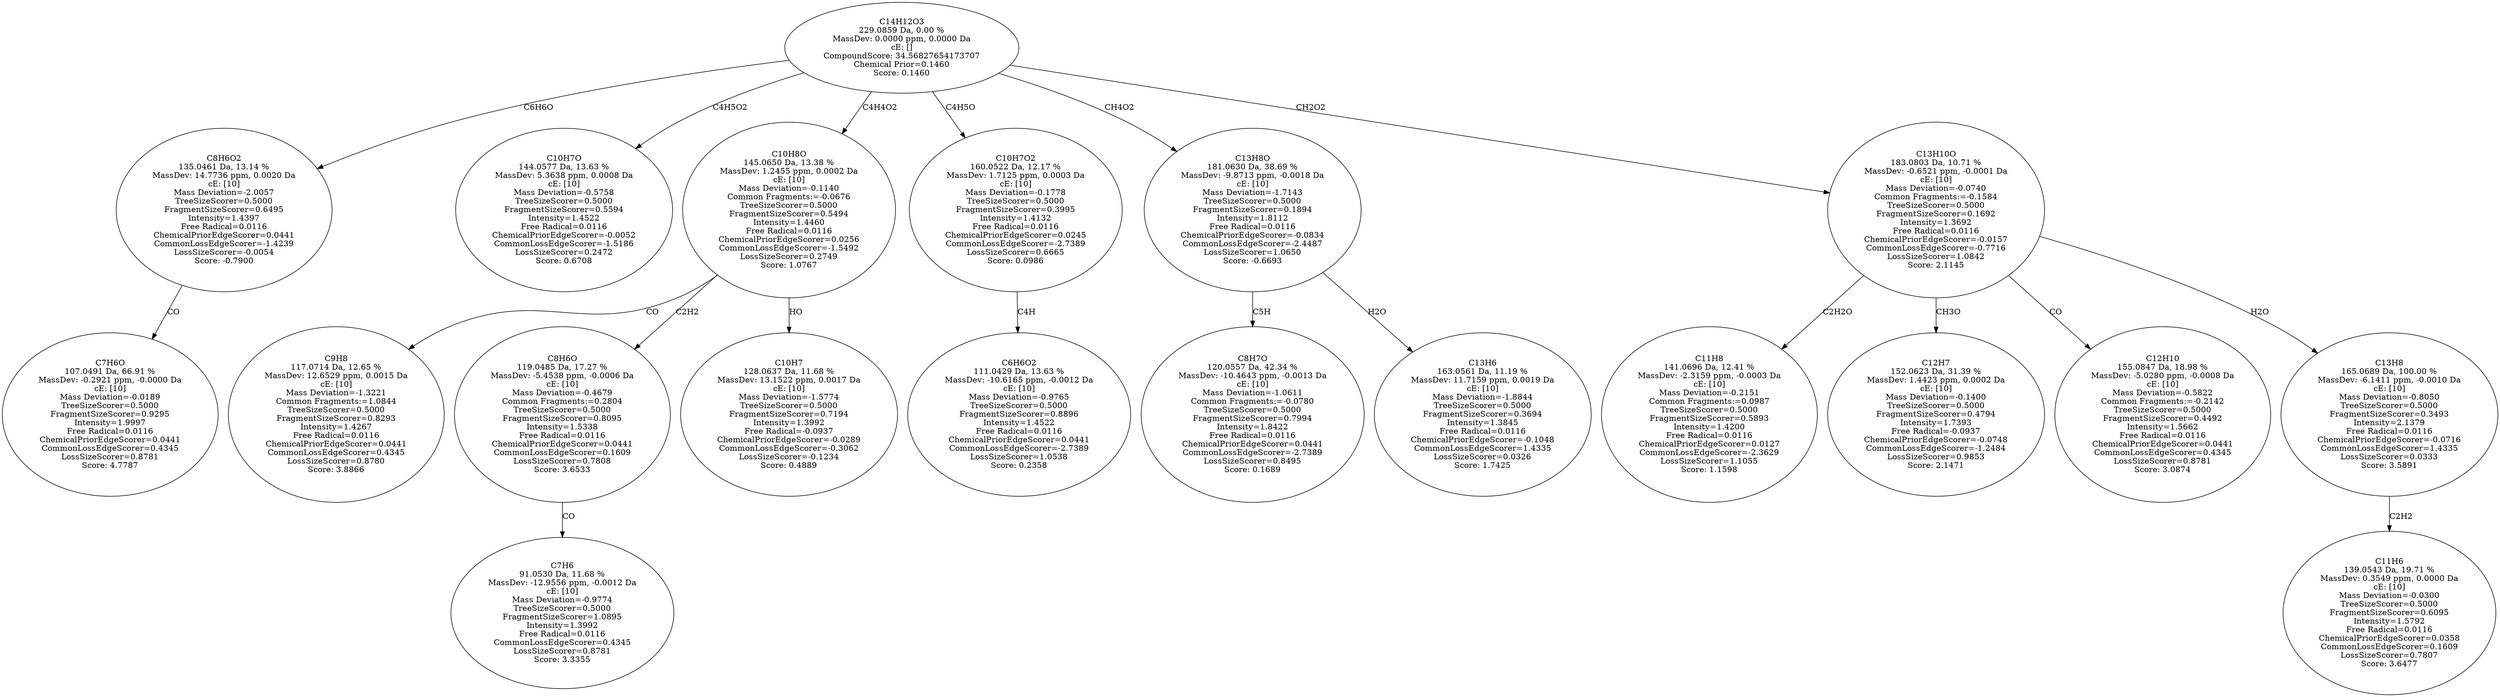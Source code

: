strict digraph {
v1 [label="C7H6O\n107.0491 Da, 66.91 %\nMassDev: -0.2921 ppm, -0.0000 Da\ncE: [10]\nMass Deviation=-0.0189\nTreeSizeScorer=0.5000\nFragmentSizeScorer=0.9295\nIntensity=1.9997\nFree Radical=0.0116\nChemicalPriorEdgeScorer=0.0441\nCommonLossEdgeScorer=0.4345\nLossSizeScorer=0.8781\nScore: 4.7787"];
v2 [label="C8H6O2\n135.0461 Da, 13.14 %\nMassDev: 14.7736 ppm, 0.0020 Da\ncE: [10]\nMass Deviation=-2.0057\nTreeSizeScorer=0.5000\nFragmentSizeScorer=0.6495\nIntensity=1.4397\nFree Radical=0.0116\nChemicalPriorEdgeScorer=0.0441\nCommonLossEdgeScorer=-1.4239\nLossSizeScorer=-0.0054\nScore: -0.7900"];
v3 [label="C10H7O\n144.0577 Da, 13.63 %\nMassDev: 5.3638 ppm, 0.0008 Da\ncE: [10]\nMass Deviation=-0.5758\nTreeSizeScorer=0.5000\nFragmentSizeScorer=0.5594\nIntensity=1.4522\nFree Radical=0.0116\nChemicalPriorEdgeScorer=-0.0052\nCommonLossEdgeScorer=-1.5186\nLossSizeScorer=0.2472\nScore: 0.6708"];
v4 [label="C9H8\n117.0714 Da, 12.65 %\nMassDev: 12.6529 ppm, 0.0015 Da\ncE: [10]\nMass Deviation=-1.3221\nCommon Fragments:=1.0844\nTreeSizeScorer=0.5000\nFragmentSizeScorer=0.8293\nIntensity=1.4267\nFree Radical=0.0116\nChemicalPriorEdgeScorer=0.0441\nCommonLossEdgeScorer=0.4345\nLossSizeScorer=0.8780\nScore: 3.8866"];
v5 [label="C7H6\n91.0530 Da, 11.68 %\nMassDev: -12.9556 ppm, -0.0012 Da\ncE: [10]\nMass Deviation=-0.9774\nTreeSizeScorer=0.5000\nFragmentSizeScorer=1.0895\nIntensity=1.3992\nFree Radical=0.0116\nCommonLossEdgeScorer=0.4345\nLossSizeScorer=0.8781\nScore: 3.3355"];
v6 [label="C8H6O\n119.0485 Da, 17.27 %\nMassDev: -5.4538 ppm, -0.0006 Da\ncE: [10]\nMass Deviation=-0.4679\nCommon Fragments:=0.2804\nTreeSizeScorer=0.5000\nFragmentSizeScorer=0.8095\nIntensity=1.5338\nFree Radical=0.0116\nChemicalPriorEdgeScorer=0.0441\nCommonLossEdgeScorer=0.1609\nLossSizeScorer=0.7808\nScore: 3.6533"];
v7 [label="C10H7\n128.0637 Da, 11.68 %\nMassDev: 13.1522 ppm, 0.0017 Da\ncE: [10]\nMass Deviation=-1.5774\nTreeSizeScorer=0.5000\nFragmentSizeScorer=0.7194\nIntensity=1.3992\nFree Radical=-0.0937\nChemicalPriorEdgeScorer=-0.0289\nCommonLossEdgeScorer=-0.3062\nLossSizeScorer=-0.1234\nScore: 0.4889"];
v8 [label="C10H8O\n145.0650 Da, 13.38 %\nMassDev: 1.2455 ppm, 0.0002 Da\ncE: [10]\nMass Deviation=-0.1140\nCommon Fragments:=-0.0676\nTreeSizeScorer=0.5000\nFragmentSizeScorer=0.5494\nIntensity=1.4460\nFree Radical=0.0116\nChemicalPriorEdgeScorer=0.0256\nCommonLossEdgeScorer=-1.5492\nLossSizeScorer=0.2749\nScore: 1.0767"];
v9 [label="C6H6O2\n111.0429 Da, 13.63 %\nMassDev: -10.6165 ppm, -0.0012 Da\ncE: [10]\nMass Deviation=-0.9765\nTreeSizeScorer=0.5000\nFragmentSizeScorer=0.8896\nIntensity=1.4522\nFree Radical=0.0116\nChemicalPriorEdgeScorer=0.0441\nCommonLossEdgeScorer=-2.7389\nLossSizeScorer=1.0538\nScore: 0.2358"];
v10 [label="C10H7O2\n160.0522 Da, 12.17 %\nMassDev: 1.7125 ppm, 0.0003 Da\ncE: [10]\nMass Deviation=-0.1778\nTreeSizeScorer=0.5000\nFragmentSizeScorer=0.3995\nIntensity=1.4132\nFree Radical=0.0116\nChemicalPriorEdgeScorer=0.0245\nCommonLossEdgeScorer=-2.7389\nLossSizeScorer=0.6665\nScore: 0.0986"];
v11 [label="C8H7O\n120.0557 Da, 42.34 %\nMassDev: -10.4643 ppm, -0.0013 Da\ncE: [10]\nMass Deviation=-1.0611\nCommon Fragments:=-0.0780\nTreeSizeScorer=0.5000\nFragmentSizeScorer=0.7994\nIntensity=1.8422\nFree Radical=0.0116\nChemicalPriorEdgeScorer=0.0441\nCommonLossEdgeScorer=-2.7389\nLossSizeScorer=0.8495\nScore: 0.1689"];
v12 [label="C13H6\n163.0561 Da, 11.19 %\nMassDev: 11.7159 ppm, 0.0019 Da\ncE: [10]\nMass Deviation=-1.8844\nTreeSizeScorer=0.5000\nFragmentSizeScorer=0.3694\nIntensity=1.3845\nFree Radical=0.0116\nChemicalPriorEdgeScorer=-0.1048\nCommonLossEdgeScorer=1.4335\nLossSizeScorer=0.0326\nScore: 1.7425"];
v13 [label="C13H8O\n181.0630 Da, 38.69 %\nMassDev: -9.8713 ppm, -0.0018 Da\ncE: [10]\nMass Deviation=-1.7143\nTreeSizeScorer=0.5000\nFragmentSizeScorer=0.1894\nIntensity=1.8112\nFree Radical=0.0116\nChemicalPriorEdgeScorer=-0.0834\nCommonLossEdgeScorer=-2.4487\nLossSizeScorer=1.0650\nScore: -0.6693"];
v14 [label="C11H8\n141.0696 Da, 12.41 %\nMassDev: -2.3159 ppm, -0.0003 Da\ncE: [10]\nMass Deviation=-0.2151\nCommon Fragments:=0.0987\nTreeSizeScorer=0.5000\nFragmentSizeScorer=0.5893\nIntensity=1.4200\nFree Radical=0.0116\nChemicalPriorEdgeScorer=0.0127\nCommonLossEdgeScorer=-2.3629\nLossSizeScorer=1.1055\nScore: 1.1598"];
v15 [label="C12H7\n152.0623 Da, 31.39 %\nMassDev: 1.4423 ppm, 0.0002 Da\ncE: [10]\nMass Deviation=-0.1400\nTreeSizeScorer=0.5000\nFragmentSizeScorer=0.4794\nIntensity=1.7393\nFree Radical=-0.0937\nChemicalPriorEdgeScorer=-0.0748\nCommonLossEdgeScorer=-1.2484\nLossSizeScorer=0.9853\nScore: 2.1471"];
v16 [label="C12H10\n155.0847 Da, 18.98 %\nMassDev: -5.0280 ppm, -0.0008 Da\ncE: [10]\nMass Deviation=-0.5822\nCommon Fragments:=-0.2142\nTreeSizeScorer=0.5000\nFragmentSizeScorer=0.4492\nIntensity=1.5662\nFree Radical=0.0116\nChemicalPriorEdgeScorer=0.0441\nCommonLossEdgeScorer=0.4345\nLossSizeScorer=0.8781\nScore: 3.0874"];
v17 [label="C11H6\n139.0543 Da, 19.71 %\nMassDev: 0.3549 ppm, 0.0000 Da\ncE: [10]\nMass Deviation=-0.0300\nTreeSizeScorer=0.5000\nFragmentSizeScorer=0.6095\nIntensity=1.5792\nFree Radical=0.0116\nChemicalPriorEdgeScorer=0.0358\nCommonLossEdgeScorer=0.1609\nLossSizeScorer=0.7807\nScore: 3.6477"];
v18 [label="C13H8\n165.0689 Da, 100.00 %\nMassDev: -6.1411 ppm, -0.0010 Da\ncE: [10]\nMass Deviation=-0.8050\nTreeSizeScorer=0.5000\nFragmentSizeScorer=0.3493\nIntensity=2.1379\nFree Radical=0.0116\nChemicalPriorEdgeScorer=-0.0716\nCommonLossEdgeScorer=1.4335\nLossSizeScorer=0.0333\nScore: 3.5891"];
v19 [label="C13H10O\n183.0803 Da, 10.71 %\nMassDev: -0.6521 ppm, -0.0001 Da\ncE: [10]\nMass Deviation=-0.0740\nCommon Fragments:=-0.1584\nTreeSizeScorer=0.5000\nFragmentSizeScorer=0.1692\nIntensity=1.3692\nFree Radical=0.0116\nChemicalPriorEdgeScorer=-0.0157\nCommonLossEdgeScorer=-0.7716\nLossSizeScorer=1.0842\nScore: 2.1145"];
v20 [label="C14H12O3\n229.0859 Da, 0.00 %\nMassDev: 0.0000 ppm, 0.0000 Da\ncE: []\nCompoundScore: 34.56827654173707\nChemical Prior=0.1460\nScore: 0.1460"];
v2 -> v1 [label="CO"];
v20 -> v2 [label="C6H6O"];
v20 -> v3 [label="C4H5O2"];
v8 -> v4 [label="CO"];
v6 -> v5 [label="CO"];
v8 -> v6 [label="C2H2"];
v8 -> v7 [label="HO"];
v20 -> v8 [label="C4H4O2"];
v10 -> v9 [label="C4H"];
v20 -> v10 [label="C4H5O"];
v13 -> v11 [label="C5H"];
v13 -> v12 [label="H2O"];
v20 -> v13 [label="CH4O2"];
v19 -> v14 [label="C2H2O"];
v19 -> v15 [label="CH3O"];
v19 -> v16 [label="CO"];
v18 -> v17 [label="C2H2"];
v19 -> v18 [label="H2O"];
v20 -> v19 [label="CH2O2"];
}